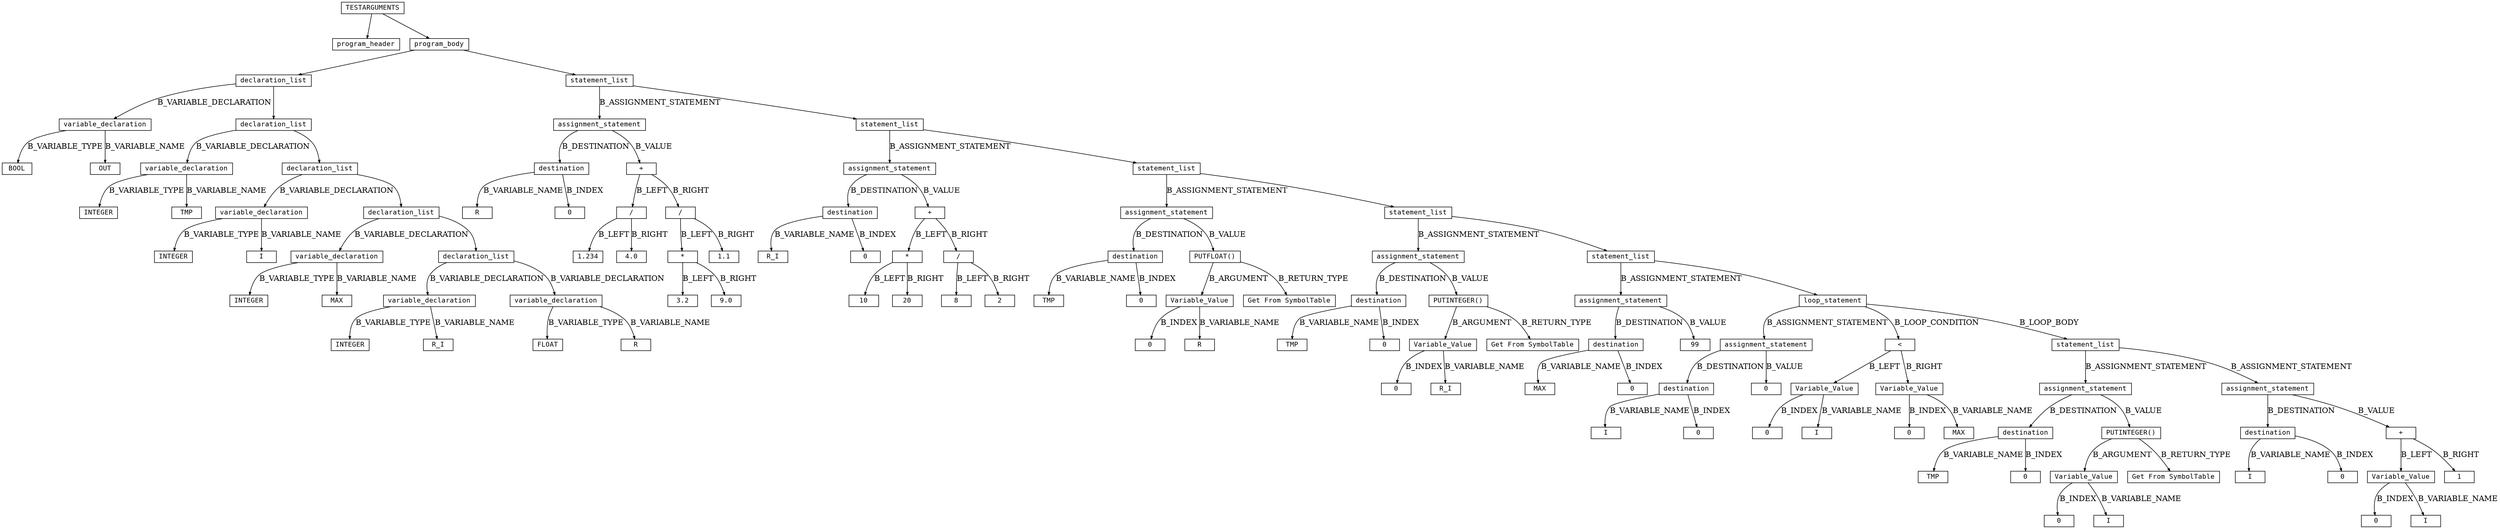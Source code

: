 digraph parsetree {
  node [shape=box, fontsize=12, fontname="Courier", height=.1];
  ranksep=.6;
  edge [arrowsize=.5]
  node1 [label="TESTARGUMENTS"]
  node2 [label="program_header"]
  node1 -> node2 [ label= "" ];
  node3 [label="program_body"]
  node1 -> node3 [ label= "" ];
  node4 [label="declaration_list"]
  node3 -> node4 [ label= "" ];
  node5 [label="statement_list"]
  node3 -> node5 [ label= "" ];
  node6 [label="variable_declaration"]
  node4 -> node6 [ label= "B_VARIABLE_DECLARATION" ];
  node7 [label="declaration_list"]
  node4 -> node7 [ label= "" ];
  node8 [label="assignment_statement"]
  node5 -> node8 [ label= "B_ASSIGNMENT_STATEMENT" ];
  node9 [label="statement_list"]
  node5 -> node9 [ label= "" ];
  node10 [label="BOOL"]
  node6 -> node10 [ label= "B_VARIABLE_TYPE" ];
  node11 [label="OUT"]
  node6 -> node11 [ label= "B_VARIABLE_NAME" ];
  node12 [label="variable_declaration"]
  node7 -> node12 [ label= "B_VARIABLE_DECLARATION" ];
  node13 [label="declaration_list"]
  node7 -> node13 [ label= "" ];
  node14 [label="destination"]
  node8 -> node14 [ label= "B_DESTINATION" ];
  node15 [label="+"]
  node8 -> node15 [ label= "B_VALUE" ];
  node16 [label="assignment_statement"]
  node9 -> node16 [ label= "B_ASSIGNMENT_STATEMENT" ];
  node17 [label="statement_list"]
  node9 -> node17 [ label= "" ];
  node18 [label="INTEGER"]
  node12 -> node18 [ label= "B_VARIABLE_TYPE" ];
  node19 [label="TMP"]
  node12 -> node19 [ label= "B_VARIABLE_NAME" ];
  node20 [label="variable_declaration"]
  node13 -> node20 [ label= "B_VARIABLE_DECLARATION" ];
  node21 [label="declaration_list"]
  node13 -> node21 [ label= "" ];
  node22 [label="R"]
  node14 -> node22 [ label= "B_VARIABLE_NAME" ];
  node23 [label="0"]
  node14 -> node23 [ label= "B_INDEX" ];
  node24 [label="/"]
  node15 -> node24 [ label= "B_LEFT" ];
  node25 [label="/"]
  node15 -> node25 [ label= "B_RIGHT" ];
  node26 [label="destination"]
  node16 -> node26 [ label= "B_DESTINATION" ];
  node27 [label="+"]
  node16 -> node27 [ label= "B_VALUE" ];
  node28 [label="assignment_statement"]
  node17 -> node28 [ label= "B_ASSIGNMENT_STATEMENT" ];
  node29 [label="statement_list"]
  node17 -> node29 [ label= "" ];
  node30 [label="INTEGER"]
  node20 -> node30 [ label= "B_VARIABLE_TYPE" ];
  node31 [label="I"]
  node20 -> node31 [ label= "B_VARIABLE_NAME" ];
  node32 [label="variable_declaration"]
  node21 -> node32 [ label= "B_VARIABLE_DECLARATION" ];
  node33 [label="declaration_list"]
  node21 -> node33 [ label= "" ];
  node34 [label="1.234"]
  node24 -> node34 [ label= "B_LEFT" ];
  node35 [label="4.0"]
  node24 -> node35 [ label= "B_RIGHT" ];
  node36 [label="*"]
  node25 -> node36 [ label= "B_LEFT" ];
  node37 [label="1.1"]
  node25 -> node37 [ label= "B_RIGHT" ];
  node38 [label="R_I"]
  node26 -> node38 [ label= "B_VARIABLE_NAME" ];
  node39 [label="0"]
  node26 -> node39 [ label= "B_INDEX" ];
  node40 [label="*"]
  node27 -> node40 [ label= "B_LEFT" ];
  node41 [label="/"]
  node27 -> node41 [ label= "B_RIGHT" ];
  node42 [label="destination"]
  node28 -> node42 [ label= "B_DESTINATION" ];
  node43 [label="PUTFLOAT()"]
  node28 -> node43 [ label= "B_VALUE" ];
  node44 [label="assignment_statement"]
  node29 -> node44 [ label= "B_ASSIGNMENT_STATEMENT" ];
  node45 [label="statement_list"]
  node29 -> node45 [ label= "" ];
  node46 [label="INTEGER"]
  node32 -> node46 [ label= "B_VARIABLE_TYPE" ];
  node47 [label="MAX"]
  node32 -> node47 [ label= "B_VARIABLE_NAME" ];
  node48 [label="variable_declaration"]
  node33 -> node48 [ label= "B_VARIABLE_DECLARATION" ];
  node49 [label="variable_declaration"]
  node33 -> node49 [ label= "B_VARIABLE_DECLARATION" ];
  node50 [label="3.2"]
  node36 -> node50 [ label= "B_LEFT" ];
  node51 [label="9.0"]
  node36 -> node51 [ label= "B_RIGHT" ];
  node52 [label="10"]
  node40 -> node52 [ label= "B_LEFT" ];
  node53 [label="20"]
  node40 -> node53 [ label= "B_RIGHT" ];
  node54 [label="8"]
  node41 -> node54 [ label= "B_LEFT" ];
  node55 [label="2"]
  node41 -> node55 [ label= "B_RIGHT" ];
  node56 [label="TMP"]
  node42 -> node56 [ label= "B_VARIABLE_NAME" ];
  node57 [label="0"]
  node42 -> node57 [ label= "B_INDEX" ];
  node58 [label="Variable_Value"]
  node43 -> node58 [ label= "B_ARGUMENT" ];
  node59 [label="Get From SymbolTable"]
  node43 -> node59 [ label= "B_RETURN_TYPE" ];
  node60 [label="destination"]
  node44 -> node60 [ label= "B_DESTINATION" ];
  node61 [label="PUTINTEGER()"]
  node44 -> node61 [ label= "B_VALUE" ];
  node62 [label="assignment_statement"]
  node45 -> node62 [ label= "B_ASSIGNMENT_STATEMENT" ];
  node63 [label="loop_statement"]
  node45 -> node63 [ label= "" ];
  node64 [label="INTEGER"]
  node48 -> node64 [ label= "B_VARIABLE_TYPE" ];
  node65 [label="R_I"]
  node48 -> node65 [ label= "B_VARIABLE_NAME" ];
  node66 [label="FLOAT"]
  node49 -> node66 [ label= "B_VARIABLE_TYPE" ];
  node67 [label="R"]
  node49 -> node67 [ label= "B_VARIABLE_NAME" ];
  node68 [label="0"]
  node58 -> node68 [ label= "B_INDEX" ];
  node69 [label="R"]
  node58 -> node69 [ label= "B_VARIABLE_NAME" ];
  node70 [label="TMP"]
  node60 -> node70 [ label= "B_VARIABLE_NAME" ];
  node71 [label="0"]
  node60 -> node71 [ label= "B_INDEX" ];
  node72 [label="Variable_Value"]
  node61 -> node72 [ label= "B_ARGUMENT" ];
  node73 [label="Get From SymbolTable"]
  node61 -> node73 [ label= "B_RETURN_TYPE" ];
  node74 [label="destination"]
  node62 -> node74 [ label= "B_DESTINATION" ];
  node75 [label="99"]
  node62 -> node75 [ label= "B_VALUE" ];
  node76 [label="assignment_statement"]
  node63 -> node76 [ label= "B_ASSIGNMENT_STATEMENT" ];
  node77 [label="<"]
  node63 -> node77 [ label= "B_LOOP_CONDITION" ];
  node78 [label="statement_list"]
  node63 -> node78 [ label= "B_LOOP_BODY" ];
  node79 [label="0"]
  node72 -> node79 [ label= "B_INDEX" ];
  node80 [label="R_I"]
  node72 -> node80 [ label= "B_VARIABLE_NAME" ];
  node81 [label="MAX"]
  node74 -> node81 [ label= "B_VARIABLE_NAME" ];
  node82 [label="0"]
  node74 -> node82 [ label= "B_INDEX" ];
  node83 [label="destination"]
  node76 -> node83 [ label= "B_DESTINATION" ];
  node84 [label="0"]
  node76 -> node84 [ label= "B_VALUE" ];
  node85 [label="Variable_Value"]
  node77 -> node85 [ label= "B_LEFT" ];
  node86 [label="Variable_Value"]
  node77 -> node86 [ label= "B_RIGHT" ];
  node87 [label="assignment_statement"]
  node78 -> node87 [ label= "B_ASSIGNMENT_STATEMENT" ];
  node88 [label="assignment_statement"]
  node78 -> node88 [ label= "B_ASSIGNMENT_STATEMENT" ];
  node89 [label="I"]
  node83 -> node89 [ label= "B_VARIABLE_NAME" ];
  node90 [label="0"]
  node83 -> node90 [ label= "B_INDEX" ];
  node91 [label="0"]
  node85 -> node91 [ label= "B_INDEX" ];
  node92 [label="I"]
  node85 -> node92 [ label= "B_VARIABLE_NAME" ];
  node93 [label="0"]
  node86 -> node93 [ label= "B_INDEX" ];
  node94 [label="MAX"]
  node86 -> node94 [ label= "B_VARIABLE_NAME" ];
  node95 [label="destination"]
  node87 -> node95 [ label= "B_DESTINATION" ];
  node96 [label="PUTINTEGER()"]
  node87 -> node96 [ label= "B_VALUE" ];
  node97 [label="destination"]
  node88 -> node97 [ label= "B_DESTINATION" ];
  node98 [label="+"]
  node88 -> node98 [ label= "B_VALUE" ];
  node99 [label="TMP"]
  node95 -> node99 [ label= "B_VARIABLE_NAME" ];
  node100 [label="0"]
  node95 -> node100 [ label= "B_INDEX" ];
  node101 [label="Variable_Value"]
  node96 -> node101 [ label= "B_ARGUMENT" ];
  node102 [label="Get From SymbolTable"]
  node96 -> node102 [ label= "B_RETURN_TYPE" ];
  node103 [label="I"]
  node97 -> node103 [ label= "B_VARIABLE_NAME" ];
  node104 [label="0"]
  node97 -> node104 [ label= "B_INDEX" ];
  node105 [label="Variable_Value"]
  node98 -> node105 [ label= "B_LEFT" ];
  node106 [label="1"]
  node98 -> node106 [ label= "B_RIGHT" ];
  node107 [label="0"]
  node101 -> node107 [ label= "B_INDEX" ];
  node108 [label="I"]
  node101 -> node108 [ label= "B_VARIABLE_NAME" ];
  node109 [label="0"]
  node105 -> node109 [ label= "B_INDEX" ];
  node110 [label="I"]
  node105 -> node110 [ label= "B_VARIABLE_NAME" ];
}
